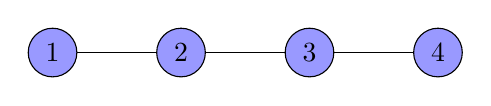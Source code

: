 \begin{tikzpicture} [device/.style={circle, fill=blue!40, draw}]
\node[device](d1){1};
\node[device, right=of d1](d2){2};
\node[device, right=of d2](d3){3};
\node[device, right=of d3](d4){4};

\draw (d1) -- (d2) -- (d3) -- (d4);
\end{tikzpicture}